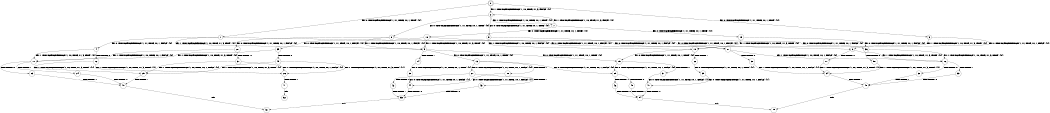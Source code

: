 digraph BCG {
size = "7, 10.5";
center = TRUE;
node [shape = circle];
0 [peripheries = 2];
0 -> 1 [label = "EX !0 !ATOMIC_EXCH_BRANCH (1, +1, TRUE, +0, 1, TRUE) !{0}"];
0 -> 2 [label = "EX !1 !ATOMIC_EXCH_BRANCH (1, +0, TRUE, +1, 3, FALSE) !{0}"];
0 -> 3 [label = "EX !0 !ATOMIC_EXCH_BRANCH (1, +1, TRUE, +0, 1, TRUE) !{0}"];
1 -> 4 [label = "EX !0 !ATOMIC_EXCH_BRANCH (1, +1, TRUE, +0, 1, FALSE) !{0}"];
1 -> 5 [label = "EX !1 !ATOMIC_EXCH_BRANCH (1, +0, TRUE, +1, 3, TRUE) !{0}"];
1 -> 6 [label = "EX !0 !ATOMIC_EXCH_BRANCH (1, +1, TRUE, +0, 1, FALSE) !{0}"];
2 -> 7 [label = "EX !1 !ATOMIC_EXCH_BRANCH (1, +0, TRUE, +0, 1, TRUE) !{0}"];
2 -> 8 [label = "EX !0 !ATOMIC_EXCH_BRANCH (1, +1, TRUE, +0, 1, TRUE) !{0}"];
2 -> 9 [label = "EX !0 !ATOMIC_EXCH_BRANCH (1, +1, TRUE, +0, 1, TRUE) !{0}"];
3 -> 10 [label = "EX !1 !ATOMIC_EXCH_BRANCH (1, +0, TRUE, +1, 3, TRUE) !{0}"];
3 -> 6 [label = "EX !0 !ATOMIC_EXCH_BRANCH (1, +1, TRUE, +0, 1, FALSE) !{0}"];
4 -> 11 [label = "EX !1 !ATOMIC_EXCH_BRANCH (1, +0, TRUE, +1, 3, TRUE) !{0}"];
4 -> 12 [label = "TERMINATE !0"];
5 -> 13 [label = "EX !0 !ATOMIC_EXCH_BRANCH (1, +1, TRUE, +0, 1, TRUE) !{0}"];
5 -> 14 [label = "TERMINATE !1"];
5 -> 15 [label = "EX !0 !ATOMIC_EXCH_BRANCH (1, +1, TRUE, +0, 1, TRUE) !{0}"];
6 -> 16 [label = "EX !1 !ATOMIC_EXCH_BRANCH (1, +0, TRUE, +1, 3, TRUE) !{0}"];
6 -> 17 [label = "TERMINATE !0"];
7 -> 2 [label = "EX !1 !ATOMIC_EXCH_BRANCH (1, +0, TRUE, +1, 3, FALSE) !{0}"];
7 -> 18 [label = "EX !0 !ATOMIC_EXCH_BRANCH (1, +1, TRUE, +0, 1, TRUE) !{0}"];
7 -> 19 [label = "EX !0 !ATOMIC_EXCH_BRANCH (1, +1, TRUE, +0, 1, TRUE) !{0}"];
8 -> 20 [label = "EX !0 !ATOMIC_EXCH_BRANCH (1, +1, TRUE, +0, 1, FALSE) !{0}"];
8 -> 5 [label = "EX !1 !ATOMIC_EXCH_BRANCH (1, +0, TRUE, +0, 1, FALSE) !{0}"];
8 -> 21 [label = "EX !0 !ATOMIC_EXCH_BRANCH (1, +1, TRUE, +0, 1, FALSE) !{0}"];
9 -> 10 [label = "EX !1 !ATOMIC_EXCH_BRANCH (1, +0, TRUE, +0, 1, FALSE) !{0}"];
9 -> 21 [label = "EX !0 !ATOMIC_EXCH_BRANCH (1, +1, TRUE, +0, 1, FALSE) !{0}"];
10 -> 22 [label = "TERMINATE !1"];
10 -> 15 [label = "EX !0 !ATOMIC_EXCH_BRANCH (1, +1, TRUE, +0, 1, TRUE) !{0}"];
11 -> 23 [label = "TERMINATE !0"];
11 -> 24 [label = "TERMINATE !1"];
12 -> 25 [label = "EX !1 !ATOMIC_EXCH_BRANCH (1, +0, TRUE, +1, 3, TRUE) !{1}"];
12 -> 26 [label = "EX !1 !ATOMIC_EXCH_BRANCH (1, +0, TRUE, +1, 3, TRUE) !{1}"];
13 -> 27 [label = "EX !0 !ATOMIC_EXCH_BRANCH (1, +1, TRUE, +0, 1, FALSE) !{0}"];
13 -> 28 [label = "TERMINATE !1"];
13 -> 29 [label = "EX !0 !ATOMIC_EXCH_BRANCH (1, +1, TRUE, +0, 1, FALSE) !{0}"];
14 -> 30 [label = "EX !0 !ATOMIC_EXCH_BRANCH (1, +1, TRUE, +0, 1, TRUE) !{1}"];
15 -> 31 [label = "TERMINATE !1"];
15 -> 29 [label = "EX !0 !ATOMIC_EXCH_BRANCH (1, +1, TRUE, +0, 1, FALSE) !{0}"];
16 -> 32 [label = "TERMINATE !0"];
16 -> 33 [label = "TERMINATE !1"];
17 -> 34 [label = "EX !1 !ATOMIC_EXCH_BRANCH (1, +0, TRUE, +1, 3, TRUE) !{1}"];
18 -> 35 [label = "EX !0 !ATOMIC_EXCH_BRANCH (1, +1, TRUE, +0, 1, FALSE) !{0}"];
18 -> 5 [label = "EX !1 !ATOMIC_EXCH_BRANCH (1, +0, TRUE, +1, 3, TRUE) !{0}"];
18 -> 36 [label = "EX !0 !ATOMIC_EXCH_BRANCH (1, +1, TRUE, +0, 1, FALSE) !{0}"];
19 -> 10 [label = "EX !1 !ATOMIC_EXCH_BRANCH (1, +0, TRUE, +1, 3, TRUE) !{0}"];
19 -> 36 [label = "EX !0 !ATOMIC_EXCH_BRANCH (1, +1, TRUE, +0, 1, FALSE) !{0}"];
20 -> 11 [label = "EX !1 !ATOMIC_EXCH_BRANCH (1, +0, TRUE, +0, 1, FALSE) !{0}"];
20 -> 37 [label = "TERMINATE !0"];
21 -> 16 [label = "EX !1 !ATOMIC_EXCH_BRANCH (1, +0, TRUE, +0, 1, FALSE) !{0}"];
21 -> 38 [label = "TERMINATE !0"];
22 -> 39 [label = "EX !0 !ATOMIC_EXCH_BRANCH (1, +1, TRUE, +0, 1, TRUE) !{1}"];
23 -> 40 [label = "TERMINATE !1"];
24 -> 40 [label = "TERMINATE !0"];
25 -> 40 [label = "TERMINATE !1"];
26 -> 41 [label = "TERMINATE !1"];
27 -> 42 [label = "TERMINATE !0"];
27 -> 43 [label = "TERMINATE !1"];
28 -> 44 [label = "EX !0 !ATOMIC_EXCH_BRANCH (1, +1, TRUE, +0, 1, FALSE) !{1}"];
29 -> 45 [label = "TERMINATE !0"];
29 -> 46 [label = "TERMINATE !1"];
30 -> 44 [label = "EX !0 !ATOMIC_EXCH_BRANCH (1, +1, TRUE, +0, 1, FALSE) !{1}"];
31 -> 47 [label = "EX !0 !ATOMIC_EXCH_BRANCH (1, +1, TRUE, +0, 1, FALSE) !{1}"];
32 -> 48 [label = "TERMINATE !1"];
33 -> 48 [label = "TERMINATE !0"];
34 -> 48 [label = "TERMINATE !1"];
35 -> 11 [label = "EX !1 !ATOMIC_EXCH_BRANCH (1, +0, TRUE, +1, 3, TRUE) !{0}"];
35 -> 49 [label = "TERMINATE !0"];
36 -> 16 [label = "EX !1 !ATOMIC_EXCH_BRANCH (1, +0, TRUE, +1, 3, TRUE) !{0}"];
36 -> 50 [label = "TERMINATE !0"];
37 -> 25 [label = "EX !1 !ATOMIC_EXCH_BRANCH (1, +0, TRUE, +0, 1, FALSE) !{1}"];
37 -> 26 [label = "EX !1 !ATOMIC_EXCH_BRANCH (1, +0, TRUE, +0, 1, FALSE) !{1}"];
38 -> 34 [label = "EX !1 !ATOMIC_EXCH_BRANCH (1, +0, TRUE, +0, 1, FALSE) !{1}"];
39 -> 47 [label = "EX !0 !ATOMIC_EXCH_BRANCH (1, +1, TRUE, +0, 1, FALSE) !{1}"];
40 -> 51 [label = "exit"];
41 -> 52 [label = "exit"];
42 -> 53 [label = "TERMINATE !1"];
43 -> 53 [label = "TERMINATE !0"];
44 -> 53 [label = "TERMINATE !0"];
45 -> 54 [label = "TERMINATE !1"];
46 -> 54 [label = "TERMINATE !0"];
47 -> 54 [label = "TERMINATE !0"];
48 -> 55 [label = "exit"];
49 -> 25 [label = "EX !1 !ATOMIC_EXCH_BRANCH (1, +0, TRUE, +1, 3, TRUE) !{1}"];
49 -> 26 [label = "EX !1 !ATOMIC_EXCH_BRANCH (1, +0, TRUE, +1, 3, TRUE) !{1}"];
50 -> 34 [label = "EX !1 !ATOMIC_EXCH_BRANCH (1, +0, TRUE, +1, 3, TRUE) !{1}"];
53 -> 51 [label = "exit"];
54 -> 55 [label = "exit"];
}
